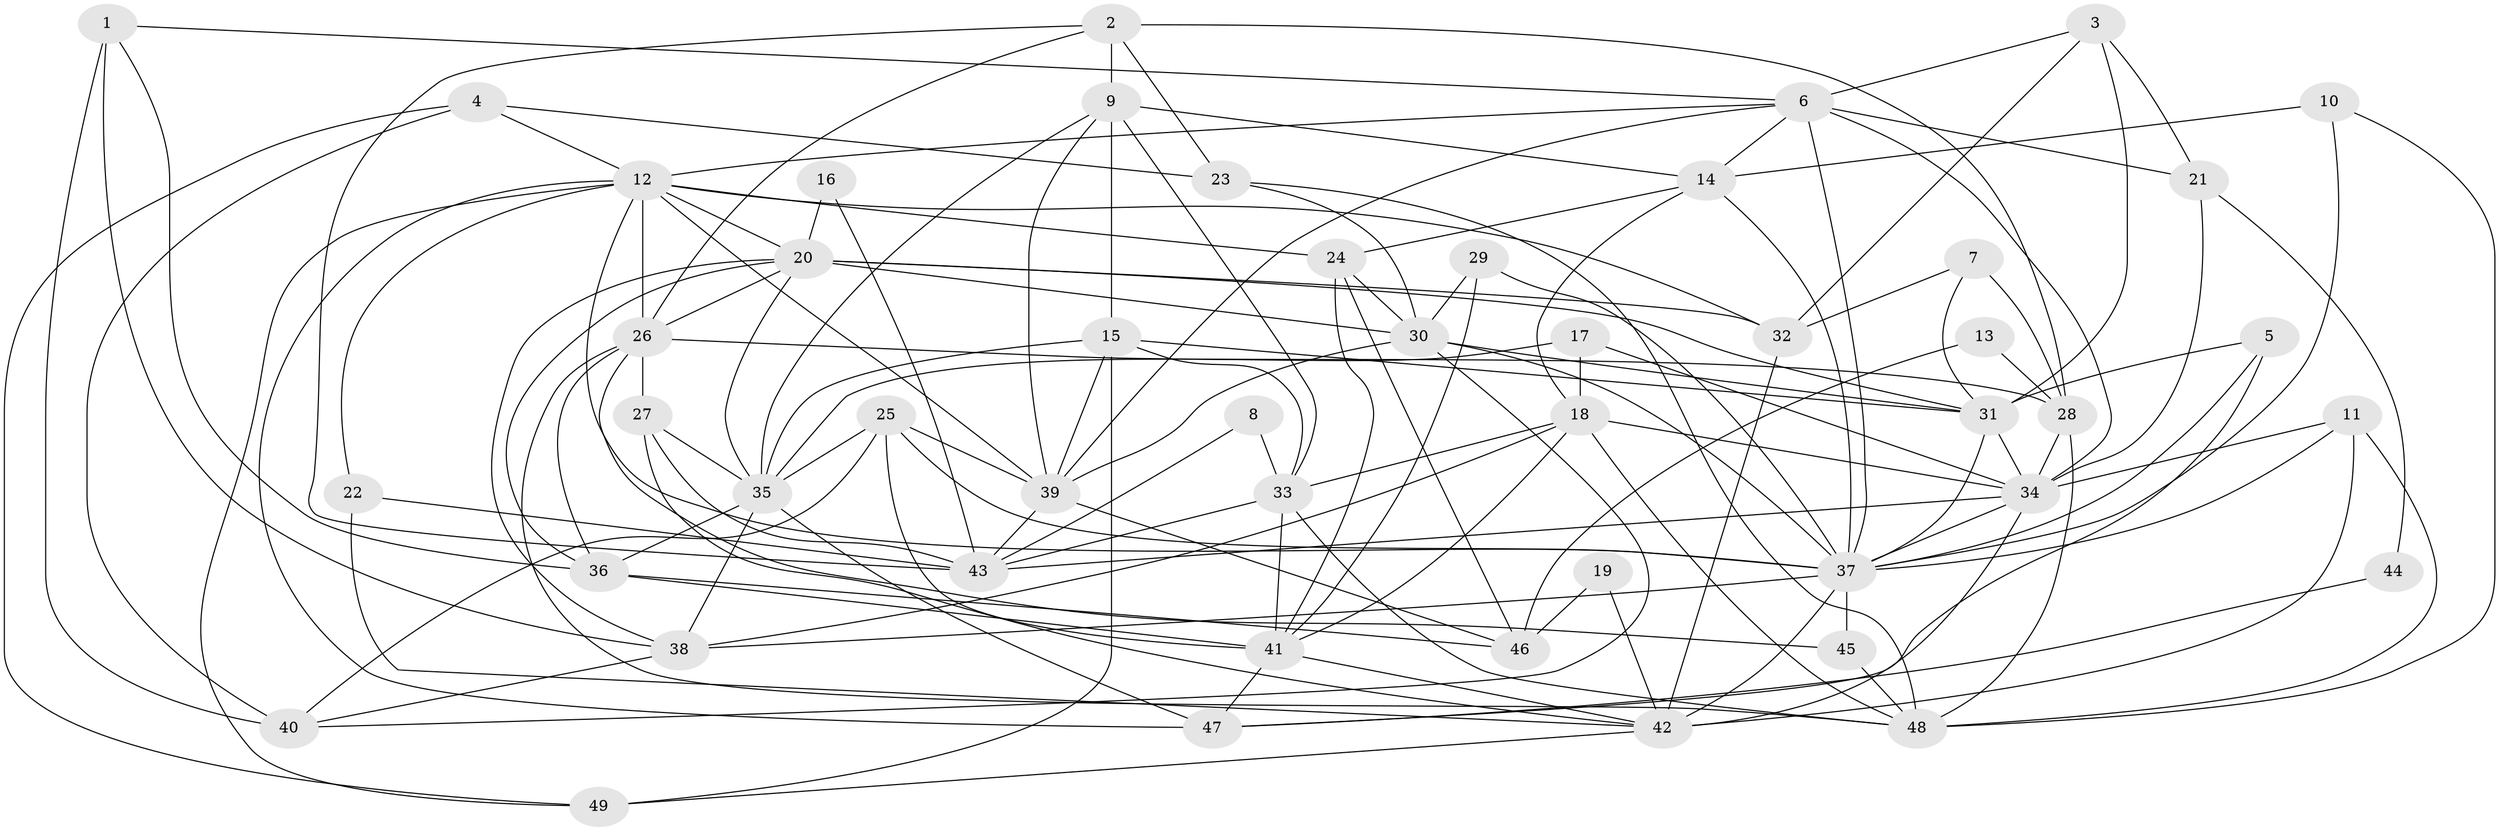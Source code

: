 // original degree distribution, {3: 0.32653061224489793, 8: 0.04081632653061224, 2: 0.14285714285714285, 6: 0.12244897959183673, 4: 0.22448979591836735, 5: 0.11224489795918367, 7: 0.030612244897959183}
// Generated by graph-tools (version 1.1) at 2025/50/03/09/25 03:50:05]
// undirected, 49 vertices, 137 edges
graph export_dot {
graph [start="1"]
  node [color=gray90,style=filled];
  1;
  2;
  3;
  4;
  5;
  6;
  7;
  8;
  9;
  10;
  11;
  12;
  13;
  14;
  15;
  16;
  17;
  18;
  19;
  20;
  21;
  22;
  23;
  24;
  25;
  26;
  27;
  28;
  29;
  30;
  31;
  32;
  33;
  34;
  35;
  36;
  37;
  38;
  39;
  40;
  41;
  42;
  43;
  44;
  45;
  46;
  47;
  48;
  49;
  1 -- 6 [weight=1.0];
  1 -- 36 [weight=1.0];
  1 -- 38 [weight=1.0];
  1 -- 40 [weight=1.0];
  2 -- 9 [weight=1.0];
  2 -- 23 [weight=1.0];
  2 -- 26 [weight=1.0];
  2 -- 28 [weight=1.0];
  2 -- 43 [weight=1.0];
  3 -- 6 [weight=1.0];
  3 -- 21 [weight=1.0];
  3 -- 31 [weight=1.0];
  3 -- 32 [weight=1.0];
  4 -- 12 [weight=1.0];
  4 -- 23 [weight=1.0];
  4 -- 40 [weight=1.0];
  4 -- 49 [weight=1.0];
  5 -- 31 [weight=1.0];
  5 -- 37 [weight=1.0];
  5 -- 47 [weight=1.0];
  6 -- 12 [weight=1.0];
  6 -- 14 [weight=1.0];
  6 -- 21 [weight=1.0];
  6 -- 34 [weight=1.0];
  6 -- 37 [weight=1.0];
  6 -- 39 [weight=1.0];
  7 -- 28 [weight=1.0];
  7 -- 31 [weight=1.0];
  7 -- 32 [weight=1.0];
  8 -- 33 [weight=1.0];
  8 -- 43 [weight=1.0];
  9 -- 14 [weight=1.0];
  9 -- 15 [weight=1.0];
  9 -- 33 [weight=1.0];
  9 -- 35 [weight=1.0];
  9 -- 39 [weight=1.0];
  10 -- 14 [weight=1.0];
  10 -- 37 [weight=1.0];
  10 -- 48 [weight=1.0];
  11 -- 34 [weight=1.0];
  11 -- 37 [weight=1.0];
  11 -- 42 [weight=1.0];
  11 -- 48 [weight=1.0];
  12 -- 20 [weight=1.0];
  12 -- 22 [weight=1.0];
  12 -- 24 [weight=2.0];
  12 -- 26 [weight=1.0];
  12 -- 32 [weight=1.0];
  12 -- 37 [weight=1.0];
  12 -- 39 [weight=1.0];
  12 -- 47 [weight=1.0];
  12 -- 49 [weight=1.0];
  13 -- 28 [weight=1.0];
  13 -- 46 [weight=1.0];
  14 -- 18 [weight=1.0];
  14 -- 24 [weight=1.0];
  14 -- 37 [weight=1.0];
  15 -- 31 [weight=1.0];
  15 -- 33 [weight=1.0];
  15 -- 35 [weight=1.0];
  15 -- 39 [weight=1.0];
  15 -- 49 [weight=1.0];
  16 -- 20 [weight=1.0];
  16 -- 43 [weight=1.0];
  17 -- 18 [weight=1.0];
  17 -- 34 [weight=1.0];
  17 -- 35 [weight=1.0];
  18 -- 33 [weight=1.0];
  18 -- 34 [weight=1.0];
  18 -- 38 [weight=2.0];
  18 -- 41 [weight=1.0];
  18 -- 48 [weight=1.0];
  19 -- 42 [weight=1.0];
  19 -- 46 [weight=1.0];
  20 -- 26 [weight=1.0];
  20 -- 30 [weight=1.0];
  20 -- 31 [weight=1.0];
  20 -- 32 [weight=1.0];
  20 -- 35 [weight=1.0];
  20 -- 36 [weight=1.0];
  20 -- 38 [weight=1.0];
  21 -- 34 [weight=1.0];
  21 -- 44 [weight=1.0];
  22 -- 42 [weight=1.0];
  22 -- 43 [weight=1.0];
  23 -- 30 [weight=1.0];
  23 -- 48 [weight=1.0];
  24 -- 30 [weight=1.0];
  24 -- 41 [weight=1.0];
  24 -- 46 [weight=1.0];
  25 -- 35 [weight=1.0];
  25 -- 37 [weight=1.0];
  25 -- 39 [weight=1.0];
  25 -- 40 [weight=1.0];
  25 -- 41 [weight=1.0];
  26 -- 27 [weight=1.0];
  26 -- 28 [weight=1.0];
  26 -- 36 [weight=1.0];
  26 -- 45 [weight=1.0];
  26 -- 48 [weight=1.0];
  27 -- 35 [weight=1.0];
  27 -- 42 [weight=1.0];
  27 -- 43 [weight=1.0];
  28 -- 34 [weight=1.0];
  28 -- 48 [weight=1.0];
  29 -- 30 [weight=1.0];
  29 -- 37 [weight=1.0];
  29 -- 41 [weight=1.0];
  30 -- 31 [weight=1.0];
  30 -- 37 [weight=1.0];
  30 -- 39 [weight=1.0];
  30 -- 40 [weight=1.0];
  31 -- 34 [weight=2.0];
  31 -- 37 [weight=1.0];
  32 -- 42 [weight=1.0];
  33 -- 41 [weight=1.0];
  33 -- 43 [weight=1.0];
  33 -- 48 [weight=1.0];
  34 -- 37 [weight=2.0];
  34 -- 42 [weight=1.0];
  34 -- 43 [weight=1.0];
  35 -- 36 [weight=1.0];
  35 -- 38 [weight=1.0];
  35 -- 47 [weight=2.0];
  36 -- 41 [weight=1.0];
  36 -- 46 [weight=1.0];
  37 -- 38 [weight=1.0];
  37 -- 42 [weight=1.0];
  37 -- 45 [weight=1.0];
  38 -- 40 [weight=1.0];
  39 -- 43 [weight=1.0];
  39 -- 46 [weight=1.0];
  41 -- 42 [weight=1.0];
  41 -- 47 [weight=1.0];
  42 -- 49 [weight=1.0];
  44 -- 47 [weight=1.0];
  45 -- 48 [weight=1.0];
}
